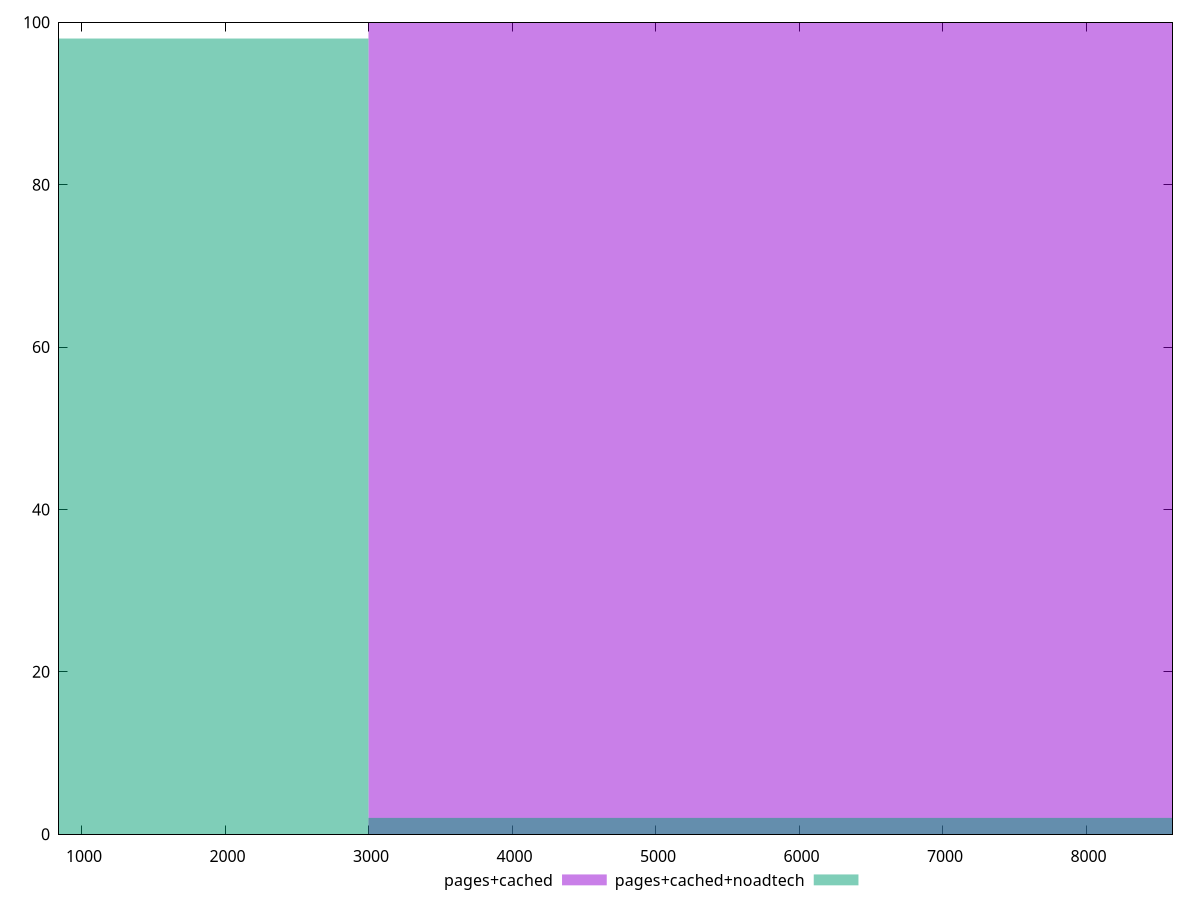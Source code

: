 reset

$pagesCached <<EOF
5993.344312967955 100
EOF

$pagesCachedNoadtech <<EOF
5993.344312967955 2
0 98
EOF

set key outside below
set boxwidth 5993.344312967955
set xrange [840:8600]
set yrange [0:100]
set trange [0:100]
set style fill transparent solid 0.5 noborder
set terminal svg size 640, 500 enhanced background rgb 'white'
set output "report_00013_2021-02-09T12-04-24.940Z/uses-text-compression/comparison/histogram/1_vs_2.svg"

plot $pagesCached title "pages+cached" with boxes, \
     $pagesCachedNoadtech title "pages+cached+noadtech" with boxes

reset
